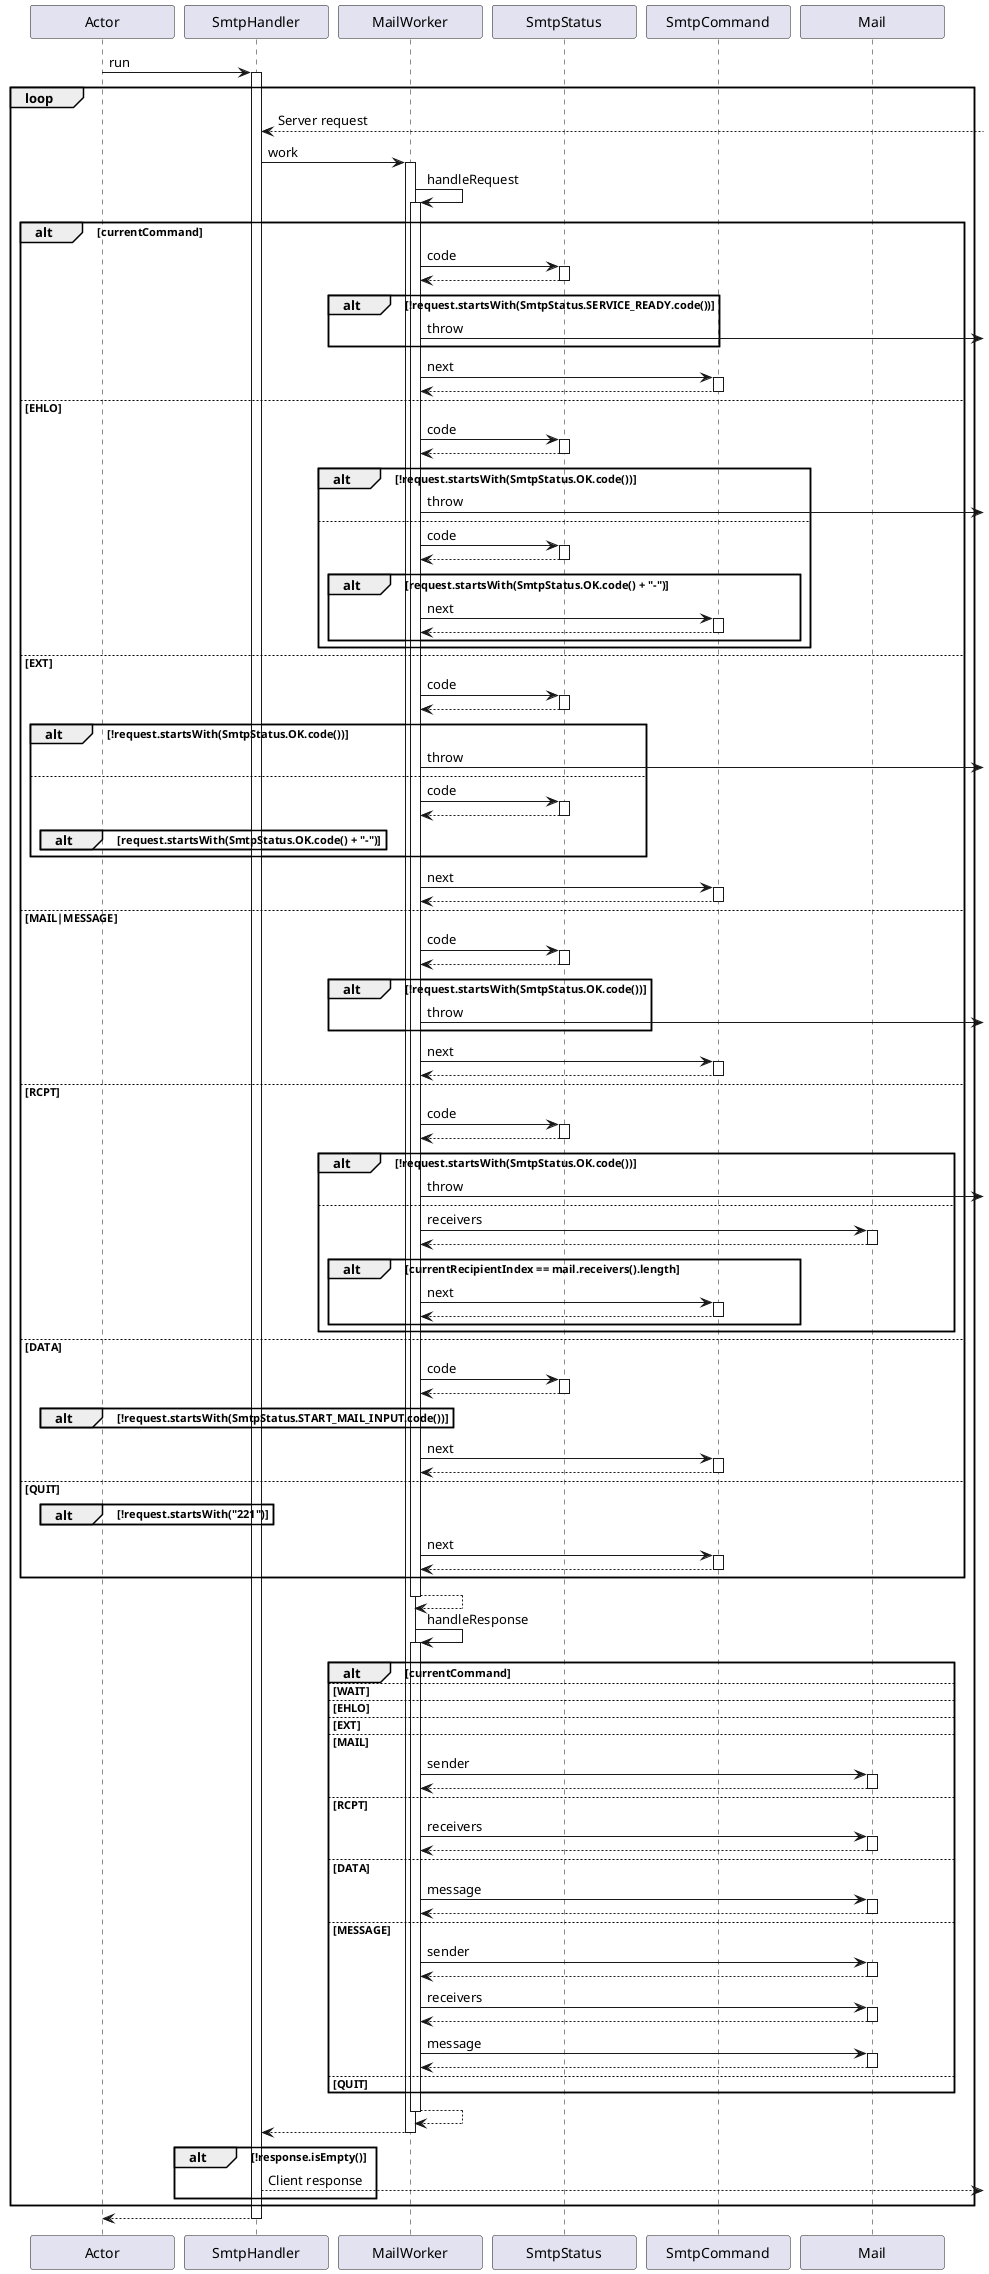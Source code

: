 @startuml
skinparam MinClassWidth 130
participant Actor
Actor -> SmtpHandler : run
activate SmtpHandler
loop
SmtpHandler <--] : Server request
SmtpHandler -> MailWorker : work
activate MailWorker
MailWorker -> MailWorker : handleRequest
activate MailWorker
alt currentCommand
MailWorker -> SmtpStatus : code
activate SmtpStatus
SmtpStatus --> MailWorker
deactivate SmtpStatus
alt !request.startsWith(SmtpStatus.SERVICE_READY.code())
MailWorker ->] : throw
end
MailWorker -> SmtpCommand : next
activate SmtpCommand
SmtpCommand --> MailWorker
deactivate SmtpCommand
else EHLO
MailWorker -> SmtpStatus : code
activate SmtpStatus
SmtpStatus --> MailWorker
deactivate SmtpStatus
alt !request.startsWith(SmtpStatus.OK.code())
MailWorker ->] : throw
else 
MailWorker -> SmtpStatus : code
activate SmtpStatus
SmtpStatus --> MailWorker
deactivate SmtpStatus
alt request.startsWith(SmtpStatus.OK.code() + "-")
MailWorker -> SmtpCommand : next
activate SmtpCommand
SmtpCommand --> MailWorker
deactivate SmtpCommand
end
end
else EXT
MailWorker -> SmtpStatus : code
activate SmtpStatus
SmtpStatus --> MailWorker
deactivate SmtpStatus
alt !request.startsWith(SmtpStatus.OK.code())
MailWorker ->] : throw
else
MailWorker -> SmtpStatus : code
activate SmtpStatus
SmtpStatus --> MailWorker
deactivate SmtpStatus
alt request.startsWith(SmtpStatus.OK.code() + "-")
end
end
MailWorker -> SmtpCommand : next
activate SmtpCommand
SmtpCommand --> MailWorker
deactivate SmtpCommand
else MAIL|MESSAGE
MailWorker -> SmtpStatus : code
activate SmtpStatus
SmtpStatus --> MailWorker
deactivate SmtpStatus
alt !request.startsWith(SmtpStatus.OK.code())
MailWorker ->] : throw
end
MailWorker -> SmtpCommand : next
activate SmtpCommand
SmtpCommand --> MailWorker
deactivate SmtpCommand
else RCPT
MailWorker -> SmtpStatus : code
activate SmtpStatus
SmtpStatus --> MailWorker
deactivate SmtpStatus
alt !request.startsWith(SmtpStatus.OK.code())
MailWorker ->] : throw
else
MailWorker -> Mail : receivers
activate Mail
Mail --> MailWorker
deactivate Mail
alt currentRecipientIndex == mail.receivers().length
MailWorker -> SmtpCommand : next
activate SmtpCommand
SmtpCommand --> MailWorker
deactivate SmtpCommand
end
end
else DATA
MailWorker -> SmtpStatus : code
activate SmtpStatus
SmtpStatus --> MailWorker
deactivate SmtpStatus
alt !request.startsWith(SmtpStatus.START_MAIL_INPUT.code())
end
MailWorker -> SmtpCommand : next
activate SmtpCommand
SmtpCommand --> MailWorker
deactivate SmtpCommand
else QUIT
alt !request.startsWith("221")
end
MailWorker -> SmtpCommand : next
activate SmtpCommand
SmtpCommand --> MailWorker
deactivate SmtpCommand
end
MailWorker --> MailWorker
deactivate MailWorker
MailWorker -> MailWorker : handleResponse
activate MailWorker
alt currentCommand
else WAIT
else EHLO
else EXT
else MAIL
MailWorker -> Mail : sender
activate Mail
Mail --> MailWorker
deactivate Mail
else RCPT
MailWorker -> Mail : receivers
activate Mail
Mail --> MailWorker
deactivate Mail
else DATA
MailWorker -> Mail : message
activate Mail
Mail --> MailWorker
deactivate Mail
else MESSAGE
MailWorker -> Mail : sender
activate Mail
Mail --> MailWorker
deactivate Mail
MailWorker -> Mail : receivers
activate Mail
Mail --> MailWorker
deactivate Mail
MailWorker -> Mail : message
activate Mail
Mail --> MailWorker
deactivate Mail
else QUIT
end
MailWorker --> MailWorker
deactivate MailWorker
MailWorker --> SmtpHandler
deactivate MailWorker
alt !response.isEmpty()
SmtpHandler -->] : Client response
end
end
return
@enduml